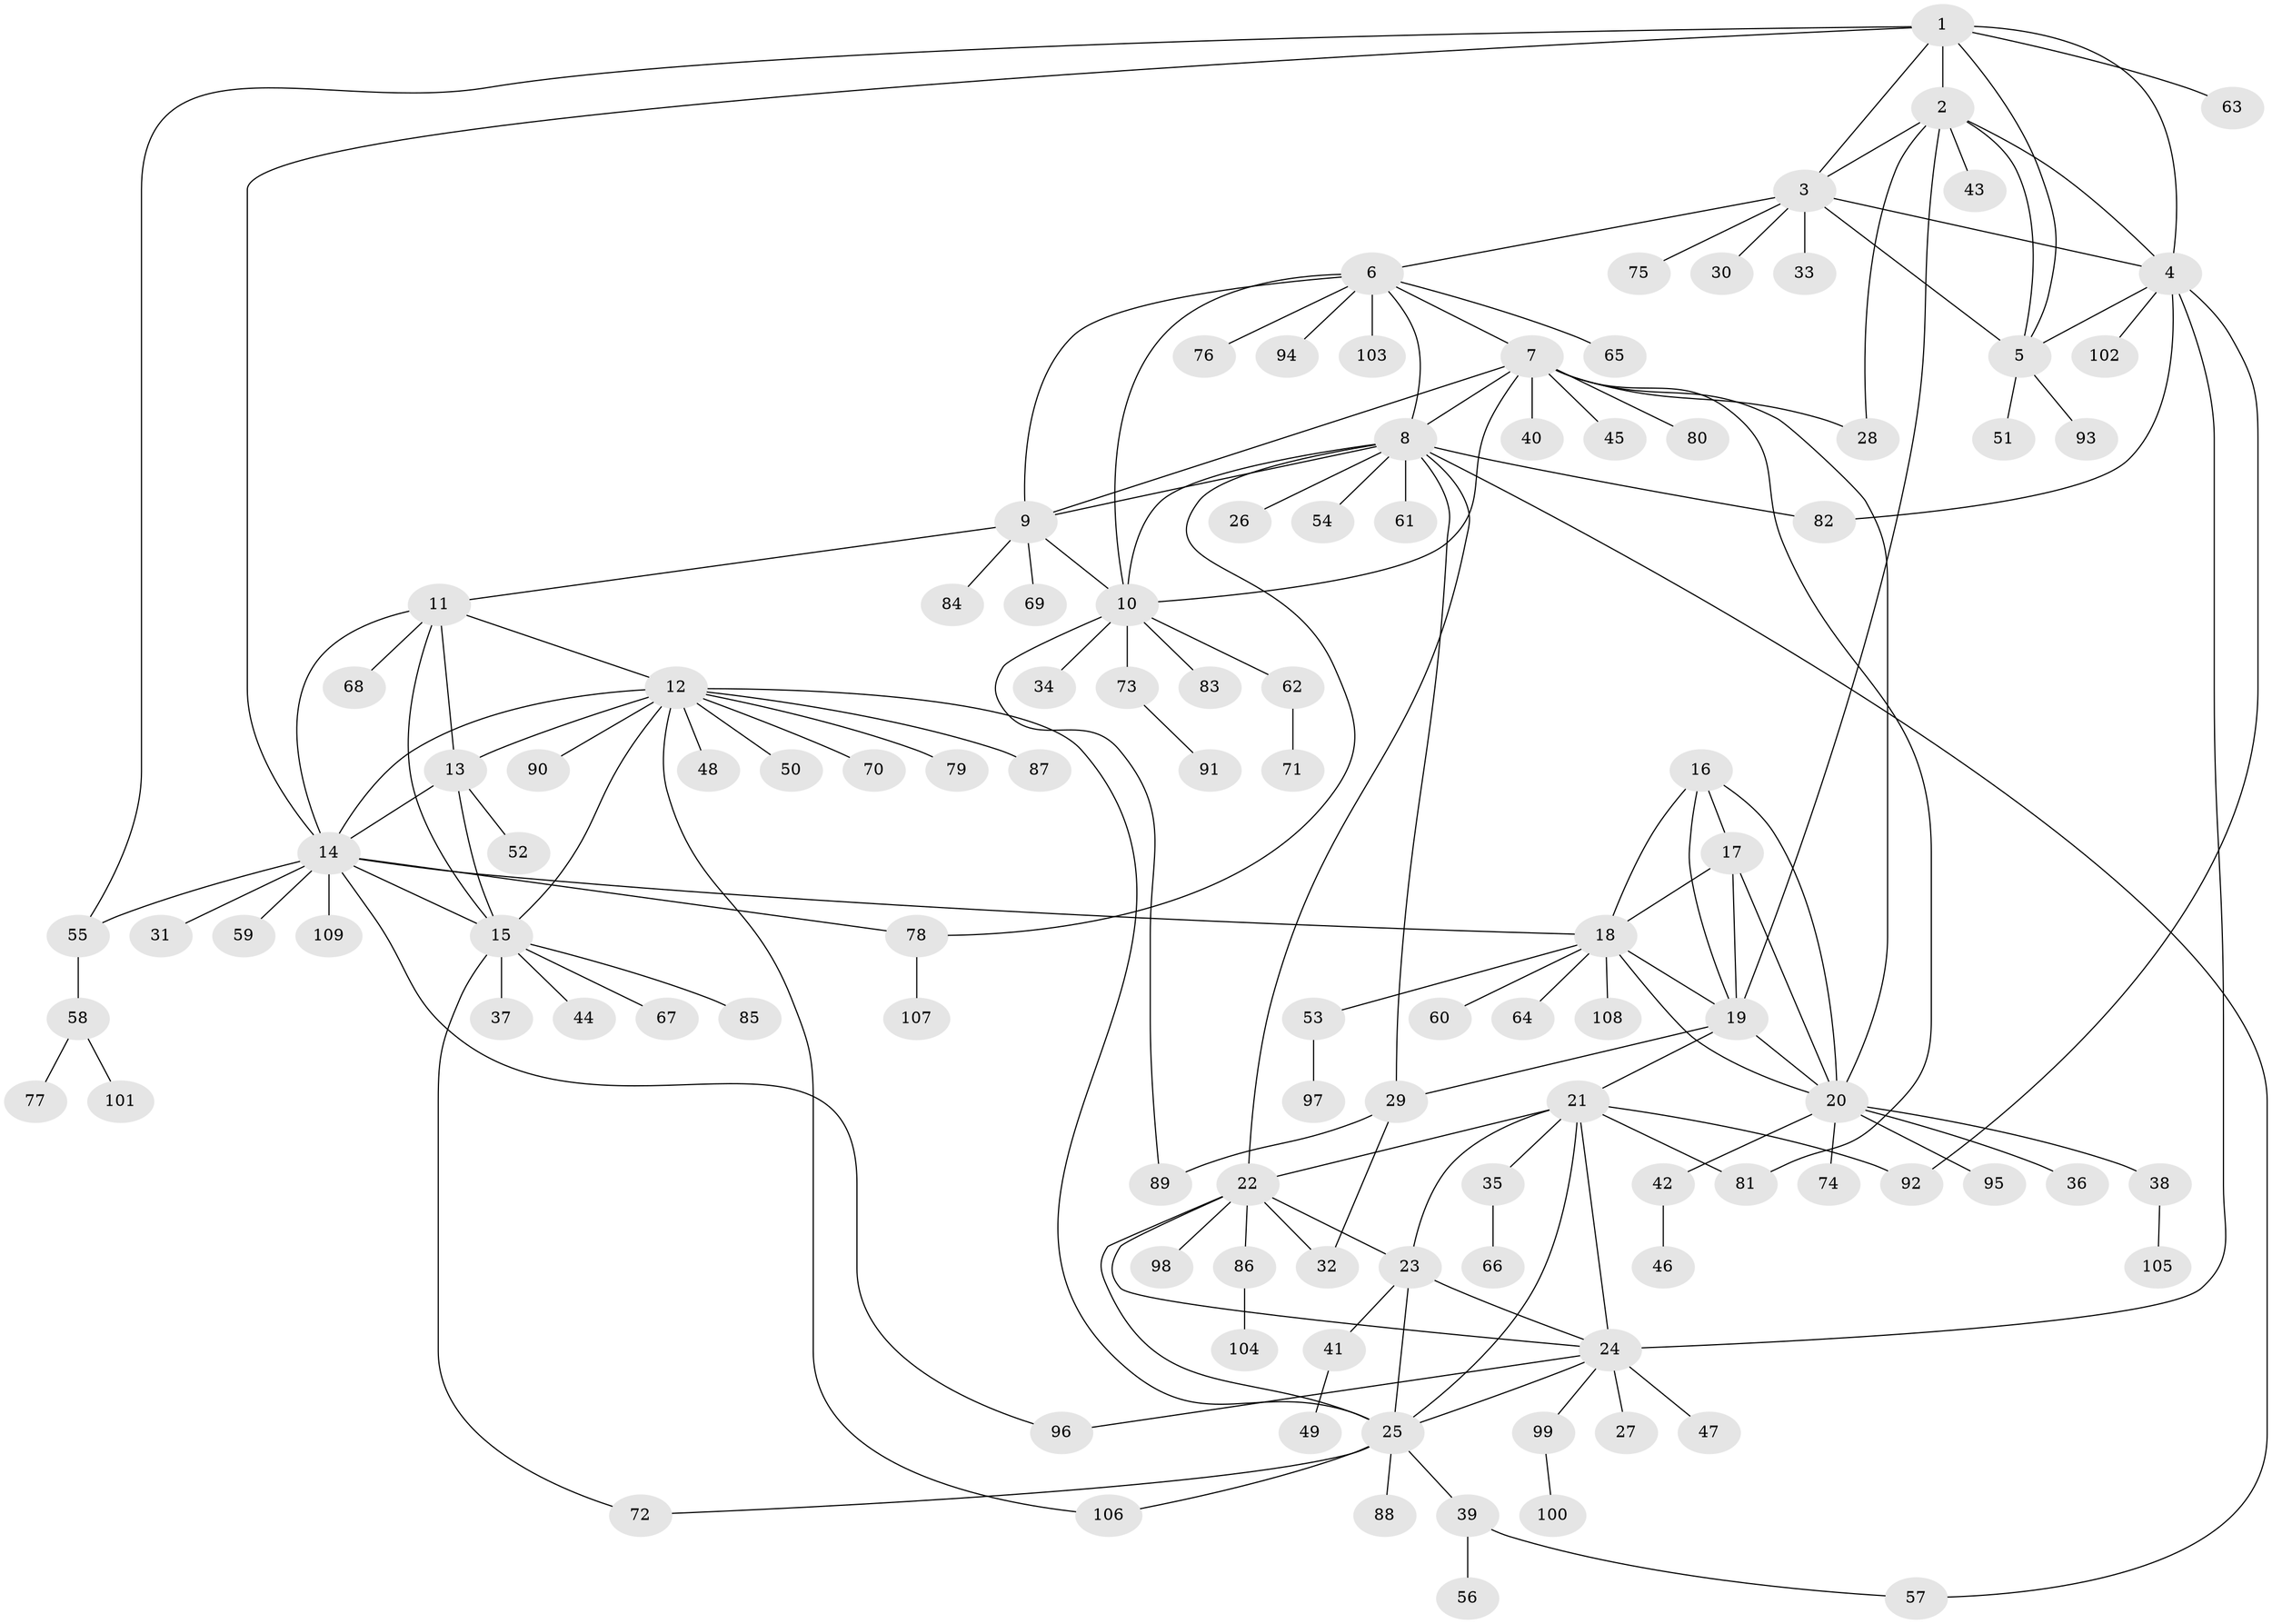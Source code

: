 // coarse degree distribution, {14: 0.011904761904761904, 10: 0.023809523809523808, 6: 0.011904761904761904, 4: 0.03571428571428571, 16: 0.011904761904761904, 7: 0.05952380952380952, 13: 0.011904761904761904, 3: 0.047619047619047616, 12: 0.011904761904761904, 11: 0.011904761904761904, 1: 0.6071428571428571, 2: 0.15476190476190477}
// Generated by graph-tools (version 1.1) at 2025/24/03/03/25 07:24:11]
// undirected, 109 vertices, 157 edges
graph export_dot {
graph [start="1"]
  node [color=gray90,style=filled];
  1;
  2;
  3;
  4;
  5;
  6;
  7;
  8;
  9;
  10;
  11;
  12;
  13;
  14;
  15;
  16;
  17;
  18;
  19;
  20;
  21;
  22;
  23;
  24;
  25;
  26;
  27;
  28;
  29;
  30;
  31;
  32;
  33;
  34;
  35;
  36;
  37;
  38;
  39;
  40;
  41;
  42;
  43;
  44;
  45;
  46;
  47;
  48;
  49;
  50;
  51;
  52;
  53;
  54;
  55;
  56;
  57;
  58;
  59;
  60;
  61;
  62;
  63;
  64;
  65;
  66;
  67;
  68;
  69;
  70;
  71;
  72;
  73;
  74;
  75;
  76;
  77;
  78;
  79;
  80;
  81;
  82;
  83;
  84;
  85;
  86;
  87;
  88;
  89;
  90;
  91;
  92;
  93;
  94;
  95;
  96;
  97;
  98;
  99;
  100;
  101;
  102;
  103;
  104;
  105;
  106;
  107;
  108;
  109;
  1 -- 2;
  1 -- 3;
  1 -- 4;
  1 -- 5;
  1 -- 14;
  1 -- 55;
  1 -- 63;
  2 -- 3;
  2 -- 4;
  2 -- 5;
  2 -- 19;
  2 -- 28;
  2 -- 43;
  3 -- 4;
  3 -- 5;
  3 -- 6;
  3 -- 30;
  3 -- 33;
  3 -- 75;
  4 -- 5;
  4 -- 24;
  4 -- 82;
  4 -- 92;
  4 -- 102;
  5 -- 51;
  5 -- 93;
  6 -- 7;
  6 -- 8;
  6 -- 9;
  6 -- 10;
  6 -- 65;
  6 -- 76;
  6 -- 94;
  6 -- 103;
  7 -- 8;
  7 -- 9;
  7 -- 10;
  7 -- 20;
  7 -- 28;
  7 -- 40;
  7 -- 45;
  7 -- 80;
  7 -- 81;
  8 -- 9;
  8 -- 10;
  8 -- 22;
  8 -- 26;
  8 -- 29;
  8 -- 54;
  8 -- 57;
  8 -- 61;
  8 -- 78;
  8 -- 82;
  9 -- 10;
  9 -- 11;
  9 -- 69;
  9 -- 84;
  10 -- 34;
  10 -- 62;
  10 -- 73;
  10 -- 83;
  10 -- 89;
  11 -- 12;
  11 -- 13;
  11 -- 14;
  11 -- 15;
  11 -- 68;
  12 -- 13;
  12 -- 14;
  12 -- 15;
  12 -- 25;
  12 -- 48;
  12 -- 50;
  12 -- 70;
  12 -- 79;
  12 -- 87;
  12 -- 90;
  12 -- 106;
  13 -- 14;
  13 -- 15;
  13 -- 52;
  14 -- 15;
  14 -- 18;
  14 -- 31;
  14 -- 55;
  14 -- 59;
  14 -- 78;
  14 -- 96;
  14 -- 109;
  15 -- 37;
  15 -- 44;
  15 -- 67;
  15 -- 72;
  15 -- 85;
  16 -- 17;
  16 -- 18;
  16 -- 19;
  16 -- 20;
  17 -- 18;
  17 -- 19;
  17 -- 20;
  18 -- 19;
  18 -- 20;
  18 -- 53;
  18 -- 60;
  18 -- 64;
  18 -- 108;
  19 -- 20;
  19 -- 21;
  19 -- 29;
  20 -- 36;
  20 -- 38;
  20 -- 42;
  20 -- 74;
  20 -- 95;
  21 -- 22;
  21 -- 23;
  21 -- 24;
  21 -- 25;
  21 -- 35;
  21 -- 81;
  21 -- 92;
  22 -- 23;
  22 -- 24;
  22 -- 25;
  22 -- 32;
  22 -- 86;
  22 -- 98;
  23 -- 24;
  23 -- 25;
  23 -- 41;
  24 -- 25;
  24 -- 27;
  24 -- 47;
  24 -- 96;
  24 -- 99;
  25 -- 39;
  25 -- 72;
  25 -- 88;
  25 -- 106;
  29 -- 32;
  29 -- 89;
  35 -- 66;
  38 -- 105;
  39 -- 56;
  39 -- 57;
  41 -- 49;
  42 -- 46;
  53 -- 97;
  55 -- 58;
  58 -- 77;
  58 -- 101;
  62 -- 71;
  73 -- 91;
  78 -- 107;
  86 -- 104;
  99 -- 100;
}
